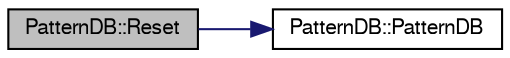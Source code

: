 digraph "PatternDB::Reset"
{
  bgcolor="transparent";
  edge [fontname="FreeSans",fontsize="10",labelfontname="FreeSans",labelfontsize="10"];
  node [fontname="FreeSans",fontsize="10",shape=record];
  rankdir="LR";
  Node1 [label="PatternDB::Reset",height=0.2,width=0.4,color="black", fillcolor="grey75", style="filled" fontcolor="black"];
  Node1 -> Node2 [color="midnightblue",fontsize="10",style="solid",fontname="FreeSans"];
  Node2 [label="PatternDB::PatternDB",height=0.2,width=0.4,color="black",URL="$d2/d5a/classPatternDB.html#a3d5faac19c14bcdffdf4ab3a9bb385f7"];
}
